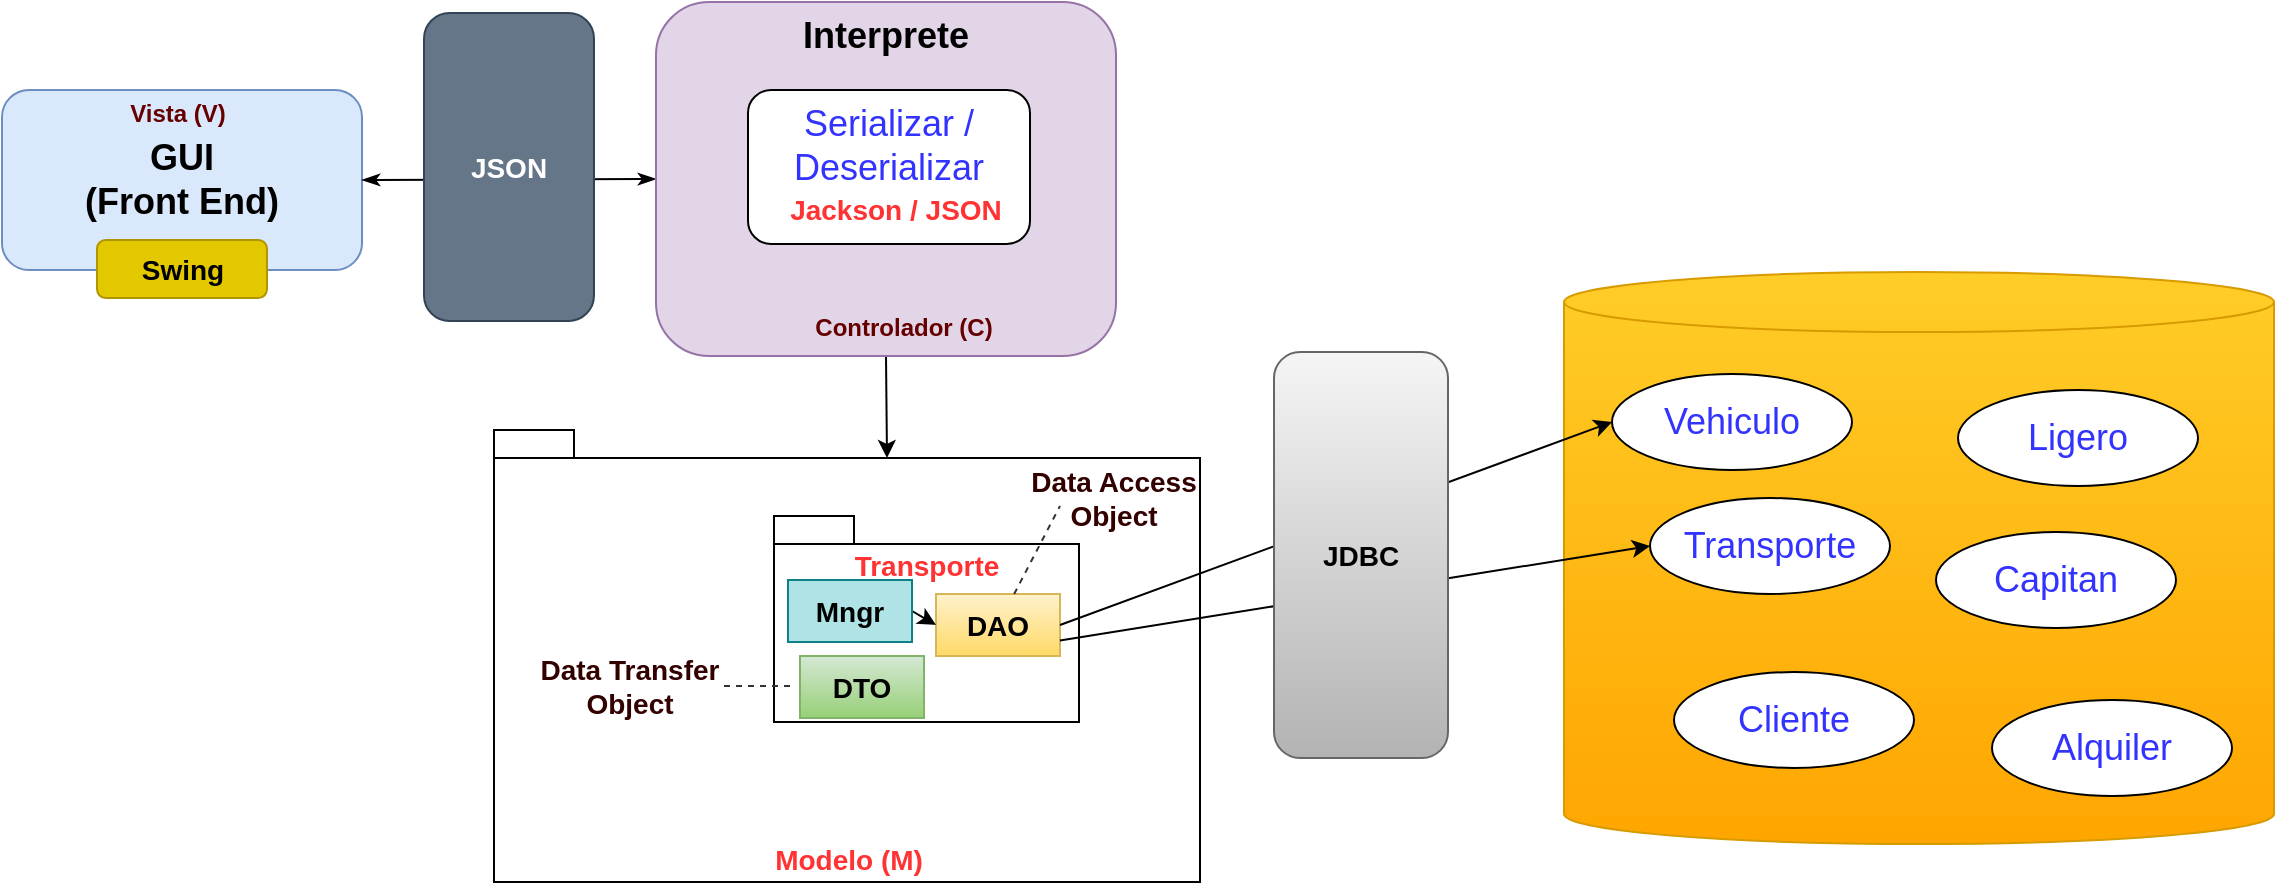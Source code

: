 <mxfile>
    <diagram id="bcyHmIqxiFnCnH0DNoyY" name="Esquema">
        <mxGraphModel dx="753" dy="419" grid="0" gridSize="10" guides="1" tooltips="1" connect="1" arrows="1" fold="1" page="1" pageScale="1" pageWidth="2336" pageHeight="1654" math="0" shadow="0">
            <root>
                <mxCell id="0"/>
                <mxCell id="1" parent="0"/>
                <mxCell id="3" value="GUI&lt;br&gt;(Front End)" style="rounded=1;whiteSpace=wrap;html=1;fontStyle=1;fillColor=#dae8fc;strokeColor=#6c8ebf;fontSize=18;" parent="1" vertex="1">
                    <mxGeometry x="15" y="431" width="180" height="90" as="geometry"/>
                </mxCell>
                <mxCell id="6" style="edgeStyle=none;html=1;exitX=0;exitY=0.5;exitDx=0;exitDy=0;entryX=1;entryY=0.5;entryDx=0;entryDy=0;fontSize=18;endArrow=classicThin;endFill=1;startArrow=classicThin;startFill=1;" parent="1" source="4" target="3" edge="1">
                    <mxGeometry relative="1" as="geometry"/>
                </mxCell>
                <mxCell id="24" style="edgeStyle=none;html=1;exitX=0.5;exitY=1;exitDx=0;exitDy=0;entryX=0;entryY=0;entryDx=196.5;entryDy=14;entryPerimeter=0;fontSize=14;fontColor=#FF3333;" parent="1" source="4" target="20" edge="1">
                    <mxGeometry relative="1" as="geometry"/>
                </mxCell>
                <mxCell id="4" value="Interprete" style="rounded=1;whiteSpace=wrap;html=1;fontStyle=1;fillColor=#e1d5e7;strokeColor=#9673a6;fontSize=18;verticalAlign=top;" parent="1" vertex="1">
                    <mxGeometry x="342" y="387" width="230" height="177" as="geometry"/>
                </mxCell>
                <mxCell id="16" value="" style="group" parent="1" vertex="1" connectable="0">
                    <mxGeometry x="796" y="522" width="355" height="286" as="geometry"/>
                </mxCell>
                <mxCell id="8" value="" style="shape=cylinder3;whiteSpace=wrap;html=1;boundedLbl=1;backgroundOutline=1;size=15;fontSize=18;fillColor=#ffcd28;strokeColor=#d79b00;gradientColor=#ffa500;" parent="16" vertex="1">
                    <mxGeometry width="355" height="286" as="geometry"/>
                </mxCell>
                <mxCell id="9" value="Vehiculo" style="ellipse;whiteSpace=wrap;html=1;fontSize=18;fontColor=#3333FF;" parent="16" vertex="1">
                    <mxGeometry x="24" y="51" width="120" height="48" as="geometry"/>
                </mxCell>
                <mxCell id="10" value="Ligero" style="ellipse;whiteSpace=wrap;html=1;fontSize=18;fontColor=#3333FF;" parent="16" vertex="1">
                    <mxGeometry x="197" y="59" width="120" height="48" as="geometry"/>
                </mxCell>
                <mxCell id="11" value="Transporte" style="ellipse;whiteSpace=wrap;html=1;fontSize=18;fontColor=#3333FF;" parent="16" vertex="1">
                    <mxGeometry x="43" y="113" width="120" height="48" as="geometry"/>
                </mxCell>
                <mxCell id="12" value="Capitan" style="ellipse;whiteSpace=wrap;html=1;fontSize=18;fontColor=#3333FF;" parent="16" vertex="1">
                    <mxGeometry x="186" y="130" width="120" height="48" as="geometry"/>
                </mxCell>
                <mxCell id="13" value="Alquiler" style="ellipse;whiteSpace=wrap;html=1;fontSize=18;fontColor=#3333FF;" parent="16" vertex="1">
                    <mxGeometry x="214" y="214" width="120" height="48" as="geometry"/>
                </mxCell>
                <mxCell id="14" value="Cliente" style="ellipse;whiteSpace=wrap;html=1;fontSize=18;fontColor=#3333FF;" parent="16" vertex="1">
                    <mxGeometry x="55" y="200" width="120" height="48" as="geometry"/>
                </mxCell>
                <mxCell id="19" value="" style="group" parent="1" vertex="1" connectable="0">
                    <mxGeometry x="388" y="431" width="141" height="77" as="geometry"/>
                </mxCell>
                <mxCell id="17" value="Serializar / Deserializar" style="rounded=1;whiteSpace=wrap;html=1;fontSize=18;fontColor=#3333FF;verticalAlign=top;" parent="19" vertex="1">
                    <mxGeometry width="141" height="77" as="geometry"/>
                </mxCell>
                <mxCell id="18" value="Jackson / JSON" style="text;html=1;strokeColor=none;fillColor=none;align=center;verticalAlign=middle;whiteSpace=wrap;rounded=0;fontSize=14;fontColor=#FF3333;fontStyle=1" parent="19" vertex="1">
                    <mxGeometry x="18" y="45" width="112" height="30" as="geometry"/>
                </mxCell>
                <mxCell id="20" value="Modelo (M)" style="shape=folder;fontStyle=1;spacingTop=10;tabWidth=40;tabHeight=14;tabPosition=left;html=1;fontSize=14;fontColor=#FF3333;verticalAlign=bottom;" parent="1" vertex="1">
                    <mxGeometry x="261" y="601" width="353" height="226" as="geometry"/>
                </mxCell>
                <mxCell id="25" value="" style="group" parent="1" vertex="1" connectable="0">
                    <mxGeometry x="401" y="644" width="152.5" height="103" as="geometry"/>
                </mxCell>
                <mxCell id="21" value="Transporte" style="shape=folder;fontStyle=1;spacingTop=10;tabWidth=40;tabHeight=14;tabPosition=left;html=1;fontSize=14;fontColor=#FF3333;verticalAlign=top;" parent="25" vertex="1">
                    <mxGeometry width="152.5" height="103" as="geometry"/>
                </mxCell>
                <mxCell id="22" value="DAO" style="rounded=0;whiteSpace=wrap;html=1;fontSize=14;fillColor=#fff2cc;gradientColor=#ffd966;strokeColor=#d6b656;fontStyle=1" parent="25" vertex="1">
                    <mxGeometry x="81" y="39" width="62" height="31" as="geometry"/>
                </mxCell>
                <mxCell id="23" value="DTO" style="rounded=0;whiteSpace=wrap;html=1;fontSize=14;fillColor=#d5e8d4;gradientColor=#97d077;strokeColor=#82b366;fontStyle=1" parent="25" vertex="1">
                    <mxGeometry x="13" y="70" width="62" height="31" as="geometry"/>
                </mxCell>
                <mxCell id="41" style="edgeStyle=none;html=1;exitX=1;exitY=0.5;exitDx=0;exitDy=0;entryX=0;entryY=0.5;entryDx=0;entryDy=0;" parent="25" source="40" target="22" edge="1">
                    <mxGeometry relative="1" as="geometry"/>
                </mxCell>
                <mxCell id="40" value="Mngr" style="rounded=0;whiteSpace=wrap;html=1;fontSize=14;fillColor=#b0e3e6;strokeColor=#0e8088;fontStyle=1" parent="25" vertex="1">
                    <mxGeometry x="7" y="32" width="62" height="31" as="geometry"/>
                </mxCell>
                <mxCell id="26" style="edgeStyle=none;html=1;entryX=0;entryY=0.5;entryDx=0;entryDy=0;fontSize=14;fontColor=#FF3333;exitX=1;exitY=0.5;exitDx=0;exitDy=0;" parent="1" source="22" target="9" edge="1">
                    <mxGeometry relative="1" as="geometry"/>
                </mxCell>
                <mxCell id="28" style="edgeStyle=none;html=1;entryX=0;entryY=0.5;entryDx=0;entryDy=0;fontSize=14;fontColor=#FF3333;exitX=1;exitY=0.75;exitDx=0;exitDy=0;" parent="1" source="22" target="11" edge="1">
                    <mxGeometry relative="1" as="geometry"/>
                </mxCell>
                <mxCell id="29" value="JDBC" style="rounded=1;whiteSpace=wrap;html=1;fontSize=14;fillColor=#f5f5f5;gradientColor=#b3b3b3;strokeColor=#666666;fontStyle=1" parent="1" vertex="1">
                    <mxGeometry x="651" y="562" width="87" height="203" as="geometry"/>
                </mxCell>
                <mxCell id="32" value="JSON" style="rounded=1;whiteSpace=wrap;html=1;fontSize=14;fillColor=#647687;strokeColor=#314354;fontStyle=1;fontColor=#ffffff;" parent="1" vertex="1">
                    <mxGeometry x="226" y="392.5" width="85" height="154" as="geometry"/>
                </mxCell>
                <mxCell id="33" value="Swing" style="rounded=1;whiteSpace=wrap;html=1;fontSize=14;fillColor=#e3c800;strokeColor=#B09500;fontStyle=1;fontColor=#000000;" parent="1" vertex="1">
                    <mxGeometry x="62.5" y="506" width="85" height="29" as="geometry"/>
                </mxCell>
                <mxCell id="34" value="Data Access Object" style="text;html=1;strokeColor=none;fillColor=none;align=center;verticalAlign=middle;whiteSpace=wrap;rounded=0;fontSize=14;fontColor=#330000;fontStyle=1" parent="1" vertex="1">
                    <mxGeometry x="524" y="620" width="94" height="30" as="geometry"/>
                </mxCell>
                <mxCell id="35" style="edgeStyle=none;html=1;fontSize=14;fontColor=#FF3333;startArrow=none;startFill=0;endArrow=none;endFill=0;strokeColor=#333333;dashed=1;" parent="1" source="22" edge="1">
                    <mxGeometry relative="1" as="geometry">
                        <mxPoint x="544" y="639" as="targetPoint"/>
                    </mxGeometry>
                </mxCell>
                <mxCell id="37" value="Data Transfer Object" style="text;html=1;strokeColor=none;fillColor=none;align=center;verticalAlign=middle;whiteSpace=wrap;rounded=0;fontSize=14;fontColor=#330000;fontStyle=1" parent="1" vertex="1">
                    <mxGeometry x="282" y="714" width="94" height="30" as="geometry"/>
                </mxCell>
                <mxCell id="38" style="edgeStyle=none;html=1;fontSize=14;fontColor=#FF3333;startArrow=none;startFill=0;endArrow=none;endFill=0;strokeColor=#333333;exitX=1;exitY=0.5;exitDx=0;exitDy=0;dashed=1;" parent="1" source="37" edge="1">
                    <mxGeometry relative="1" as="geometry">
                        <mxPoint x="529.191" y="692" as="sourcePoint"/>
                        <mxPoint x="410" y="729" as="targetPoint"/>
                    </mxGeometry>
                </mxCell>
                <mxCell id="43" value="&lt;b&gt;Vista (V)&lt;/b&gt;" style="text;html=1;strokeColor=none;fillColor=none;align=center;verticalAlign=middle;whiteSpace=wrap;rounded=0;fontColor=#660000;" parent="1" vertex="1">
                    <mxGeometry x="73" y="428" width="60" height="30" as="geometry"/>
                </mxCell>
                <mxCell id="44" value="&lt;b&gt;Controlador (C)&lt;/b&gt;" style="text;html=1;strokeColor=none;fillColor=none;align=center;verticalAlign=middle;whiteSpace=wrap;rounded=0;fontColor=#660000;" parent="1" vertex="1">
                    <mxGeometry x="399" y="535" width="134" height="30" as="geometry"/>
                </mxCell>
            </root>
        </mxGraphModel>
    </diagram>
    <diagram id="yHYys1aZaHuUfA2eP0VR" name="MODELO">
        <mxGraphModel dx="857" dy="496" grid="0" gridSize="10" guides="1" tooltips="1" connect="1" arrows="1" fold="1" page="1" pageScale="1" pageWidth="2336" pageHeight="1654" math="0" shadow="0">
            <root>
                <mxCell id="PebzmfsxMbgnIEvhMJZp-0"/>
                <mxCell id="PebzmfsxMbgnIEvhMJZp-1" parent="PebzmfsxMbgnIEvhMJZp-0"/>
                <mxCell id="PebzmfsxMbgnIEvhMJZp-2" value="&lt;p style=&quot;margin: 0px ; margin-top: 4px ; text-align: center&quot;&gt;&lt;i&gt;&amp;lt;&amp;lt;Interface&amp;gt;&amp;gt;&lt;/i&gt;&lt;br&gt;&lt;b&gt;DAO&lt;/b&gt;&lt;/p&gt;&lt;hr size=&quot;1&quot;&gt;&lt;p style=&quot;margin: 0px ; margin-left: 4px&quot;&gt;&lt;/p&gt;&lt;p style=&quot;margin: 0px ; margin-left: 4px&quot;&gt;+ crear&lt;br&gt;+ recuperar&lt;/p&gt;&lt;p style=&quot;margin: 0px ; margin-left: 4px&quot;&gt;+ eliminar&lt;br&gt;&lt;/p&gt;&lt;p style=&quot;margin: 0px ; margin-left: 4px&quot;&gt;+ actualizar&lt;br&gt;&lt;/p&gt;" style="verticalAlign=top;align=left;overflow=fill;fontSize=12;fontFamily=Helvetica;html=1;fillColor=#fff2cc;strokeColor=#d6b656;" parent="PebzmfsxMbgnIEvhMJZp-1" vertex="1">
                    <mxGeometry x="277" y="63" width="190" height="110" as="geometry"/>
                </mxCell>
                <mxCell id="c6oCcvGGOytXFbd4xM9b-0" value="&lt;p style=&quot;margin: 0px ; margin-top: 4px ; text-align: center&quot;&gt;&lt;i&gt;&amp;lt;&amp;lt;abstract&amp;gt;&amp;gt;&lt;/i&gt;&lt;br&gt;&lt;b&gt;AbstractDAO&lt;/b&gt;&lt;/p&gt;&lt;hr size=&quot;1&quot;&gt;&lt;p style=&quot;margin: 0px ; margin-left: 4px&quot;&gt;&lt;/p&gt;&lt;p style=&quot;margin: 0px ; margin-left: 4px&quot;&gt;+ crear&lt;br&gt;+ recuperar&lt;/p&gt;&lt;p style=&quot;margin: 0px ; margin-left: 4px&quot;&gt;+ eliminar&lt;br&gt;&lt;/p&gt;&lt;p style=&quot;margin: 0px ; margin-left: 4px&quot;&gt;+ actualizar&lt;br&gt;&lt;/p&gt;" style="verticalAlign=top;align=left;overflow=fill;fontSize=12;fontFamily=Helvetica;html=1;fillColor=#ffe6cc;strokeColor=#d79b00;" parent="PebzmfsxMbgnIEvhMJZp-1" vertex="1">
                    <mxGeometry x="277" y="220" width="190" height="110" as="geometry"/>
                </mxCell>
                <mxCell id="c6oCcvGGOytXFbd4xM9b-2" value="VehiculoDAO" style="swimlane;fontStyle=0;childLayout=stackLayout;horizontal=1;startSize=26;fillColor=#dae8fc;horizontalStack=0;resizeParent=1;resizeParentMax=0;resizeLast=0;collapsible=1;marginBottom=0;strokeColor=#6c8ebf;" parent="PebzmfsxMbgnIEvhMJZp-1" vertex="1">
                    <mxGeometry x="126" y="393" width="140" height="52" as="geometry"/>
                </mxCell>
                <mxCell id="c6oCcvGGOytXFbd4xM9b-7" value="Extends" style="endArrow=block;endSize=16;endFill=0;html=1;exitX=0.5;exitY=0;exitDx=0;exitDy=0;entryX=0.25;entryY=1;entryDx=0;entryDy=0;" parent="PebzmfsxMbgnIEvhMJZp-1" source="c6oCcvGGOytXFbd4xM9b-2" target="c6oCcvGGOytXFbd4xM9b-0" edge="1">
                    <mxGeometry width="160" relative="1" as="geometry">
                        <mxPoint x="335" y="372" as="sourcePoint"/>
                        <mxPoint x="495" y="372" as="targetPoint"/>
                    </mxGeometry>
                </mxCell>
                <mxCell id="c6oCcvGGOytXFbd4xM9b-8" value="" style="endArrow=block;dashed=1;endFill=0;endSize=12;html=1;exitX=0.5;exitY=0;exitDx=0;exitDy=0;entryX=0.5;entryY=1;entryDx=0;entryDy=0;" parent="PebzmfsxMbgnIEvhMJZp-1" source="c6oCcvGGOytXFbd4xM9b-0" target="PebzmfsxMbgnIEvhMJZp-2" edge="1">
                    <mxGeometry width="160" relative="1" as="geometry">
                        <mxPoint x="335" y="372" as="sourcePoint"/>
                        <mxPoint x="495" y="372" as="targetPoint"/>
                    </mxGeometry>
                </mxCell>
                <mxCell id="c6oCcvGGOytXFbd4xM9b-9" value="TransporteDAO" style="swimlane;fontStyle=0;childLayout=stackLayout;horizontal=1;startSize=26;fillColor=#dae8fc;horizontalStack=0;resizeParent=1;resizeParentMax=0;resizeLast=0;collapsible=1;marginBottom=0;strokeColor=#6c8ebf;" parent="PebzmfsxMbgnIEvhMJZp-1" vertex="1">
                    <mxGeometry x="479" y="398" width="140" height="52" as="geometry"/>
                </mxCell>
                <mxCell id="c6oCcvGGOytXFbd4xM9b-10" value="LigeroDAO" style="swimlane;fontStyle=0;childLayout=stackLayout;horizontal=1;startSize=26;fillColor=#dae8fc;horizontalStack=0;resizeParent=1;resizeParentMax=0;resizeLast=0;collapsible=1;marginBottom=0;strokeColor=#6c8ebf;" parent="PebzmfsxMbgnIEvhMJZp-1" vertex="1">
                    <mxGeometry x="302" y="405" width="140" height="52" as="geometry"/>
                </mxCell>
                <mxCell id="c6oCcvGGOytXFbd4xM9b-12" value="Extends" style="endArrow=block;endSize=16;endFill=0;html=1;exitX=0.5;exitY=0;exitDx=0;exitDy=0;entryX=0.5;entryY=1;entryDx=0;entryDy=0;" parent="PebzmfsxMbgnIEvhMJZp-1" source="c6oCcvGGOytXFbd4xM9b-10" target="c6oCcvGGOytXFbd4xM9b-0" edge="1">
                    <mxGeometry width="160" relative="1" as="geometry">
                        <mxPoint x="230" y="403" as="sourcePoint"/>
                        <mxPoint x="334.5" y="340" as="targetPoint"/>
                    </mxGeometry>
                </mxCell>
                <mxCell id="c6oCcvGGOytXFbd4xM9b-13" value="Extends" style="endArrow=block;endSize=16;endFill=0;html=1;exitX=0.5;exitY=0;exitDx=0;exitDy=0;entryX=0.75;entryY=1;entryDx=0;entryDy=0;" parent="PebzmfsxMbgnIEvhMJZp-1" source="c6oCcvGGOytXFbd4xM9b-9" target="c6oCcvGGOytXFbd4xM9b-0" edge="1">
                    <mxGeometry width="160" relative="1" as="geometry">
                        <mxPoint x="399" y="413" as="sourcePoint"/>
                        <mxPoint x="382" y="340" as="targetPoint"/>
                    </mxGeometry>
                </mxCell>
            </root>
        </mxGraphModel>
    </diagram>
    <diagram id="Mcmdw1FPNd-Tqd5z_2Hb" name="Page-3">
        <mxGraphModel dx="1725" dy="893" grid="0" gridSize="10" guides="1" tooltips="1" connect="1" arrows="1" fold="1" page="0" pageScale="1" pageWidth="2336" pageHeight="1654" math="0" shadow="0">
            <root>
                <mxCell id="F1p4umSrl8hqq9bhT9mO-0"/>
                <mxCell id="F1p4umSrl8hqq9bhT9mO-1" parent="F1p4umSrl8hqq9bhT9mO-0"/>
                <mxCell id="gxa_M5fQpQuEj2ZLIKcz-1" value="BASE DE DATOS" style="rounded=0;whiteSpace=wrap;html=1;fillColor=#f5f5f5;strokeColor=#666666;gradientColor=#b3b3b3;fontStyle=1;verticalAlign=top;" parent="F1p4umSrl8hqq9bhT9mO-1" vertex="1">
                    <mxGeometry x="543" y="-170" width="395" height="630" as="geometry"/>
                </mxCell>
                <mxCell id="F1p4umSrl8hqq9bhT9mO-2" value="&lt;p style=&quot;margin: 0px ; margin-top: 6px ; text-align: center&quot;&gt;&lt;b&gt;Interprete&lt;/b&gt;&lt;/p&gt;" style="align=left;overflow=fill;html=1;dropTarget=0;fillColor=#d5e8d4;strokeColor=#82b366;" parent="F1p4umSrl8hqq9bhT9mO-1" vertex="1">
                    <mxGeometry x="-497" y="200" width="180" height="144" as="geometry"/>
                </mxCell>
                <mxCell id="F1p4umSrl8hqq9bhT9mO-3" value="" style="shape=component;jettyWidth=8;jettyHeight=4;" parent="F1p4umSrl8hqq9bhT9mO-2" vertex="1">
                    <mxGeometry x="1" width="20" height="20" relative="1" as="geometry">
                        <mxPoint x="-24" y="4" as="offset"/>
                    </mxGeometry>
                </mxCell>
                <mxCell id="F1p4umSrl8hqq9bhT9mO-4" value="&lt;p style=&quot;margin: 0px ; margin-top: 6px ; text-align: center&quot;&gt;&lt;b&gt;GestorTransporte&lt;/b&gt;&lt;/p&gt;" style="align=left;overflow=fill;html=1;dropTarget=0;fillColor=#dae8fc;strokeColor=#6c8ebf;" parent="F1p4umSrl8hqq9bhT9mO-1" vertex="1">
                    <mxGeometry x="-16" y="421" width="180" height="70" as="geometry"/>
                </mxCell>
                <mxCell id="F1p4umSrl8hqq9bhT9mO-5" value="" style="shape=component;jettyWidth=8;jettyHeight=4;" parent="F1p4umSrl8hqq9bhT9mO-4" vertex="1">
                    <mxGeometry x="1" width="20" height="20" relative="1" as="geometry">
                        <mxPoint x="-24" y="4" as="offset"/>
                    </mxGeometry>
                </mxCell>
                <mxCell id="F1p4umSrl8hqq9bhT9mO-40" style="edgeStyle=none;html=1;exitX=1;exitY=0.5;exitDx=0;exitDy=0;entryX=0;entryY=0.5;entryDx=0;entryDy=0;" parent="F1p4umSrl8hqq9bhT9mO-1" source="F1p4umSrl8hqq9bhT9mO-6" target="F1p4umSrl8hqq9bhT9mO-18" edge="1">
                    <mxGeometry relative="1" as="geometry"/>
                </mxCell>
                <mxCell id="F1p4umSrl8hqq9bhT9mO-6" value="&lt;p style=&quot;margin: 0px ; margin-top: 6px ; text-align: center&quot;&gt;&lt;b&gt;VehiculoDAO&lt;/b&gt;&lt;/p&gt;" style="align=left;overflow=fill;html=1;dropTarget=0;fillColor=#ffe6cc;strokeColor=#d79b00;" parent="F1p4umSrl8hqq9bhT9mO-1" vertex="1">
                    <mxGeometry x="330" y="270" width="150" height="50" as="geometry"/>
                </mxCell>
                <mxCell id="F1p4umSrl8hqq9bhT9mO-7" value="" style="shape=component;jettyWidth=8;jettyHeight=4;" parent="F1p4umSrl8hqq9bhT9mO-6" vertex="1">
                    <mxGeometry x="1" width="20" height="20" relative="1" as="geometry">
                        <mxPoint x="-24" y="4" as="offset"/>
                    </mxGeometry>
                </mxCell>
                <mxCell id="F1p4umSrl8hqq9bhT9mO-39" style="edgeStyle=none;html=1;entryX=0.006;entryY=-0.147;entryDx=0;entryDy=0;entryPerimeter=0;" parent="F1p4umSrl8hqq9bhT9mO-1" source="F1p4umSrl8hqq9bhT9mO-8" target="F1p4umSrl8hqq9bhT9mO-27" edge="1">
                    <mxGeometry relative="1" as="geometry"/>
                </mxCell>
                <mxCell id="F1p4umSrl8hqq9bhT9mO-8" value="&lt;p style=&quot;margin: 0px ; margin-top: 6px ; text-align: center&quot;&gt;&lt;b&gt;TransporteDAO&lt;/b&gt;&lt;/p&gt;" style="align=left;overflow=fill;html=1;dropTarget=0;fillColor=#ffe6cc;strokeColor=#d79b00;" parent="F1p4umSrl8hqq9bhT9mO-1" vertex="1">
                    <mxGeometry x="330" y="350" width="150" height="50" as="geometry"/>
                </mxCell>
                <mxCell id="F1p4umSrl8hqq9bhT9mO-9" value="" style="shape=component;jettyWidth=8;jettyHeight=4;" parent="F1p4umSrl8hqq9bhT9mO-8" vertex="1">
                    <mxGeometry x="1" width="20" height="20" relative="1" as="geometry">
                        <mxPoint x="-24" y="4" as="offset"/>
                    </mxGeometry>
                </mxCell>
                <mxCell id="F1p4umSrl8hqq9bhT9mO-11" value="Use" style="endArrow=open;endSize=12;dashed=1;html=1;exitX=1;exitY=0.5;exitDx=0;exitDy=0;entryX=0;entryY=0.5;entryDx=0;entryDy=0;" parent="F1p4umSrl8hqq9bhT9mO-1" source="F1p4umSrl8hqq9bhT9mO-4" target="F1p4umSrl8hqq9bhT9mO-6" edge="1">
                    <mxGeometry width="160" relative="1" as="geometry">
                        <mxPoint x="240" y="260" as="sourcePoint"/>
                        <mxPoint x="400" y="260" as="targetPoint"/>
                    </mxGeometry>
                </mxCell>
                <mxCell id="F1p4umSrl8hqq9bhT9mO-12" value="Use" style="endArrow=open;endSize=12;dashed=1;html=1;exitX=1;exitY=0.75;exitDx=0;exitDy=0;entryX=0;entryY=0.5;entryDx=0;entryDy=0;" parent="F1p4umSrl8hqq9bhT9mO-1" source="F1p4umSrl8hqq9bhT9mO-4" target="F1p4umSrl8hqq9bhT9mO-8" edge="1">
                    <mxGeometry width="160" relative="1" as="geometry">
                        <mxPoint x="230" y="315" as="sourcePoint"/>
                        <mxPoint x="340" y="275" as="targetPoint"/>
                    </mxGeometry>
                </mxCell>
                <mxCell id="F1p4umSrl8hqq9bhT9mO-13" value="vehiculo" style="shape=table;startSize=30;container=1;collapsible=0;childLayout=tableLayout;fontStyle=1;align=center;pointerEvents=1;fillColor=#e1d5e7;strokeColor=#9673a6;" parent="F1p4umSrl8hqq9bhT9mO-1" vertex="1">
                    <mxGeometry x="640" y="230" width="118" height="85" as="geometry"/>
                </mxCell>
                <mxCell id="F1p4umSrl8hqq9bhT9mO-14" value="" style="shape=partialRectangle;html=1;whiteSpace=wrap;collapsible=0;dropTarget=0;pointerEvents=0;fillColor=none;top=0;left=0;bottom=0;right=0;points=[[0,0.5],[1,0.5]];portConstraint=eastwest;" parent="F1p4umSrl8hqq9bhT9mO-13" vertex="1">
                    <mxGeometry y="30" width="118" height="18" as="geometry"/>
                </mxCell>
                <mxCell id="F1p4umSrl8hqq9bhT9mO-15" value="" style="shape=partialRectangle;html=1;whiteSpace=wrap;connectable=0;fillColor=none;top=0;left=0;bottom=0;right=0;overflow=hidden;pointerEvents=1;" parent="F1p4umSrl8hqq9bhT9mO-14" vertex="1">
                    <mxGeometry width="40" height="18" as="geometry">
                        <mxRectangle width="40" height="18" as="alternateBounds"/>
                    </mxGeometry>
                </mxCell>
                <mxCell id="F1p4umSrl8hqq9bhT9mO-16" value="" style="shape=partialRectangle;html=1;whiteSpace=wrap;connectable=0;fillColor=none;top=0;left=0;bottom=0;right=0;overflow=hidden;pointerEvents=1;" parent="F1p4umSrl8hqq9bhT9mO-14" vertex="1">
                    <mxGeometry x="40" width="38" height="18" as="geometry">
                        <mxRectangle width="38" height="18" as="alternateBounds"/>
                    </mxGeometry>
                </mxCell>
                <mxCell id="F1p4umSrl8hqq9bhT9mO-17" value="" style="shape=partialRectangle;html=1;whiteSpace=wrap;connectable=0;fillColor=none;top=0;left=0;bottom=0;right=0;overflow=hidden;pointerEvents=1;" parent="F1p4umSrl8hqq9bhT9mO-14" vertex="1">
                    <mxGeometry x="78" width="40" height="18" as="geometry">
                        <mxRectangle width="40" height="18" as="alternateBounds"/>
                    </mxGeometry>
                </mxCell>
                <mxCell id="F1p4umSrl8hqq9bhT9mO-18" value="" style="shape=partialRectangle;html=1;whiteSpace=wrap;collapsible=0;dropTarget=0;pointerEvents=0;fillColor=none;top=0;left=0;bottom=0;right=0;points=[[0,0.5],[1,0.5]];portConstraint=eastwest;" parent="F1p4umSrl8hqq9bhT9mO-13" vertex="1">
                    <mxGeometry y="48" width="118" height="19" as="geometry"/>
                </mxCell>
                <mxCell id="F1p4umSrl8hqq9bhT9mO-19" value="" style="shape=partialRectangle;html=1;whiteSpace=wrap;connectable=0;fillColor=none;top=0;left=0;bottom=0;right=0;overflow=hidden;pointerEvents=1;" parent="F1p4umSrl8hqq9bhT9mO-18" vertex="1">
                    <mxGeometry width="40" height="19" as="geometry">
                        <mxRectangle width="40" height="19" as="alternateBounds"/>
                    </mxGeometry>
                </mxCell>
                <mxCell id="F1p4umSrl8hqq9bhT9mO-20" value="" style="shape=partialRectangle;html=1;whiteSpace=wrap;connectable=0;fillColor=none;top=0;left=0;bottom=0;right=0;overflow=hidden;pointerEvents=1;" parent="F1p4umSrl8hqq9bhT9mO-18" vertex="1">
                    <mxGeometry x="40" width="38" height="19" as="geometry">
                        <mxRectangle width="38" height="19" as="alternateBounds"/>
                    </mxGeometry>
                </mxCell>
                <mxCell id="F1p4umSrl8hqq9bhT9mO-21" value="" style="shape=partialRectangle;html=1;whiteSpace=wrap;connectable=0;fillColor=none;top=0;left=0;bottom=0;right=0;overflow=hidden;pointerEvents=1;" parent="F1p4umSrl8hqq9bhT9mO-18" vertex="1">
                    <mxGeometry x="78" width="40" height="19" as="geometry">
                        <mxRectangle width="40" height="19" as="alternateBounds"/>
                    </mxGeometry>
                </mxCell>
                <mxCell id="F1p4umSrl8hqq9bhT9mO-22" value="" style="shape=partialRectangle;html=1;whiteSpace=wrap;collapsible=0;dropTarget=0;pointerEvents=0;fillColor=none;top=0;left=0;bottom=0;right=0;points=[[0,0.5],[1,0.5]];portConstraint=eastwest;" parent="F1p4umSrl8hqq9bhT9mO-13" vertex="1">
                    <mxGeometry y="67" width="118" height="18" as="geometry"/>
                </mxCell>
                <mxCell id="F1p4umSrl8hqq9bhT9mO-23" value="" style="shape=partialRectangle;html=1;whiteSpace=wrap;connectable=0;fillColor=none;top=0;left=0;bottom=0;right=0;overflow=hidden;pointerEvents=1;" parent="F1p4umSrl8hqq9bhT9mO-22" vertex="1">
                    <mxGeometry width="40" height="18" as="geometry">
                        <mxRectangle width="40" height="18" as="alternateBounds"/>
                    </mxGeometry>
                </mxCell>
                <mxCell id="F1p4umSrl8hqq9bhT9mO-24" value="" style="shape=partialRectangle;html=1;whiteSpace=wrap;connectable=0;fillColor=none;top=0;left=0;bottom=0;right=0;overflow=hidden;pointerEvents=1;" parent="F1p4umSrl8hqq9bhT9mO-22" vertex="1">
                    <mxGeometry x="40" width="38" height="18" as="geometry">
                        <mxRectangle width="38" height="18" as="alternateBounds"/>
                    </mxGeometry>
                </mxCell>
                <mxCell id="F1p4umSrl8hqq9bhT9mO-25" value="" style="shape=partialRectangle;html=1;whiteSpace=wrap;connectable=0;fillColor=none;top=0;left=0;bottom=0;right=0;overflow=hidden;pointerEvents=1;" parent="F1p4umSrl8hqq9bhT9mO-22" vertex="1">
                    <mxGeometry x="78" width="40" height="18" as="geometry">
                        <mxRectangle width="40" height="18" as="alternateBounds"/>
                    </mxGeometry>
                </mxCell>
                <mxCell id="F1p4umSrl8hqq9bhT9mO-26" value="transporte" style="shape=table;startSize=18;container=1;collapsible=0;childLayout=tableLayout;fontStyle=1;align=center;pointerEvents=1;fillColor=#e1d5e7;strokeColor=#9673a6;" parent="F1p4umSrl8hqq9bhT9mO-1" vertex="1">
                    <mxGeometry x="640" y="359" width="140" height="73" as="geometry"/>
                </mxCell>
                <mxCell id="F1p4umSrl8hqq9bhT9mO-27" value="" style="shape=partialRectangle;html=1;whiteSpace=wrap;collapsible=0;dropTarget=0;pointerEvents=0;fillColor=none;top=0;left=0;bottom=0;right=0;points=[[0,0.5],[1,0.5]];portConstraint=eastwest;" parent="F1p4umSrl8hqq9bhT9mO-26" vertex="1">
                    <mxGeometry y="18" width="140" height="18" as="geometry"/>
                </mxCell>
                <mxCell id="F1p4umSrl8hqq9bhT9mO-28" value="" style="shape=partialRectangle;html=1;whiteSpace=wrap;connectable=0;fillColor=none;top=0;left=0;bottom=0;right=0;overflow=hidden;pointerEvents=1;" parent="F1p4umSrl8hqq9bhT9mO-27" vertex="1">
                    <mxGeometry width="46" height="18" as="geometry">
                        <mxRectangle width="46" height="18" as="alternateBounds"/>
                    </mxGeometry>
                </mxCell>
                <mxCell id="F1p4umSrl8hqq9bhT9mO-29" value="" style="shape=partialRectangle;html=1;whiteSpace=wrap;connectable=0;fillColor=none;top=0;left=0;bottom=0;right=0;overflow=hidden;pointerEvents=1;" parent="F1p4umSrl8hqq9bhT9mO-27" vertex="1">
                    <mxGeometry x="46" width="48" height="18" as="geometry">
                        <mxRectangle width="48" height="18" as="alternateBounds"/>
                    </mxGeometry>
                </mxCell>
                <mxCell id="F1p4umSrl8hqq9bhT9mO-30" value="" style="shape=partialRectangle;html=1;whiteSpace=wrap;connectable=0;fillColor=none;top=0;left=0;bottom=0;right=0;overflow=hidden;pointerEvents=1;" parent="F1p4umSrl8hqq9bhT9mO-27" vertex="1">
                    <mxGeometry x="94" width="46" height="18" as="geometry">
                        <mxRectangle width="46" height="18" as="alternateBounds"/>
                    </mxGeometry>
                </mxCell>
                <mxCell id="F1p4umSrl8hqq9bhT9mO-31" value="" style="shape=partialRectangle;html=1;whiteSpace=wrap;collapsible=0;dropTarget=0;pointerEvents=0;fillColor=none;top=0;left=0;bottom=0;right=0;points=[[0,0.5],[1,0.5]];portConstraint=eastwest;" parent="F1p4umSrl8hqq9bhT9mO-26" vertex="1">
                    <mxGeometry y="36" width="140" height="19" as="geometry"/>
                </mxCell>
                <mxCell id="F1p4umSrl8hqq9bhT9mO-32" value="" style="shape=partialRectangle;html=1;whiteSpace=wrap;connectable=0;fillColor=none;top=0;left=0;bottom=0;right=0;overflow=hidden;pointerEvents=1;" parent="F1p4umSrl8hqq9bhT9mO-31" vertex="1">
                    <mxGeometry width="46" height="19" as="geometry">
                        <mxRectangle width="46" height="19" as="alternateBounds"/>
                    </mxGeometry>
                </mxCell>
                <mxCell id="F1p4umSrl8hqq9bhT9mO-33" value="" style="shape=partialRectangle;html=1;whiteSpace=wrap;connectable=0;fillColor=none;top=0;left=0;bottom=0;right=0;overflow=hidden;pointerEvents=1;" parent="F1p4umSrl8hqq9bhT9mO-31" vertex="1">
                    <mxGeometry x="46" width="48" height="19" as="geometry">
                        <mxRectangle width="48" height="19" as="alternateBounds"/>
                    </mxGeometry>
                </mxCell>
                <mxCell id="F1p4umSrl8hqq9bhT9mO-34" value="" style="shape=partialRectangle;html=1;whiteSpace=wrap;connectable=0;fillColor=none;top=0;left=0;bottom=0;right=0;overflow=hidden;pointerEvents=1;" parent="F1p4umSrl8hqq9bhT9mO-31" vertex="1">
                    <mxGeometry x="94" width="46" height="19" as="geometry">
                        <mxRectangle width="46" height="19" as="alternateBounds"/>
                    </mxGeometry>
                </mxCell>
                <mxCell id="F1p4umSrl8hqq9bhT9mO-35" value="" style="shape=partialRectangle;html=1;whiteSpace=wrap;collapsible=0;dropTarget=0;pointerEvents=0;fillColor=none;top=0;left=0;bottom=0;right=0;points=[[0,0.5],[1,0.5]];portConstraint=eastwest;" parent="F1p4umSrl8hqq9bhT9mO-26" vertex="1">
                    <mxGeometry y="55" width="140" height="18" as="geometry"/>
                </mxCell>
                <mxCell id="F1p4umSrl8hqq9bhT9mO-36" value="" style="shape=partialRectangle;html=1;whiteSpace=wrap;connectable=0;fillColor=none;top=0;left=0;bottom=0;right=0;overflow=hidden;pointerEvents=1;" parent="F1p4umSrl8hqq9bhT9mO-35" vertex="1">
                    <mxGeometry width="46" height="18" as="geometry">
                        <mxRectangle width="46" height="18" as="alternateBounds"/>
                    </mxGeometry>
                </mxCell>
                <mxCell id="F1p4umSrl8hqq9bhT9mO-37" value="" style="shape=partialRectangle;html=1;whiteSpace=wrap;connectable=0;fillColor=none;top=0;left=0;bottom=0;right=0;overflow=hidden;pointerEvents=1;" parent="F1p4umSrl8hqq9bhT9mO-35" vertex="1">
                    <mxGeometry x="46" width="48" height="18" as="geometry">
                        <mxRectangle width="48" height="18" as="alternateBounds"/>
                    </mxGeometry>
                </mxCell>
                <mxCell id="F1p4umSrl8hqq9bhT9mO-38" value="" style="shape=partialRectangle;html=1;whiteSpace=wrap;connectable=0;fillColor=none;top=0;left=0;bottom=0;right=0;overflow=hidden;pointerEvents=1;" parent="F1p4umSrl8hqq9bhT9mO-35" vertex="1">
                    <mxGeometry x="94" width="46" height="18" as="geometry">
                        <mxRectangle width="46" height="18" as="alternateBounds"/>
                    </mxGeometry>
                </mxCell>
                <mxCell id="gxa_M5fQpQuEj2ZLIKcz-0" value="Use" style="endArrow=open;endSize=12;dashed=1;html=1;exitX=1;exitY=0.75;exitDx=0;exitDy=0;entryX=0;entryY=0.5;entryDx=0;entryDy=0;" parent="F1p4umSrl8hqq9bhT9mO-1" source="F1p4umSrl8hqq9bhT9mO-2" target="F1p4umSrl8hqq9bhT9mO-4" edge="1">
                    <mxGeometry width="160" relative="1" as="geometry">
                        <mxPoint x="254" y="325" as="sourcePoint"/>
                        <mxPoint x="340.0" y="305" as="targetPoint"/>
                    </mxGeometry>
                </mxCell>
                <mxCell id="gxa_M5fQpQuEj2ZLIKcz-2" value="&lt;p style=&quot;margin: 0px ; margin-top: 6px ; text-align: center&quot;&gt;&lt;b&gt;GestorLigeros&lt;/b&gt;&lt;/p&gt;" style="align=left;overflow=fill;html=1;dropTarget=0;fillColor=#dae8fc;strokeColor=#6c8ebf;" parent="F1p4umSrl8hqq9bhT9mO-1" vertex="1">
                    <mxGeometry x="-19" y="60" width="180" height="70" as="geometry"/>
                </mxCell>
                <mxCell id="gxa_M5fQpQuEj2ZLIKcz-3" value="" style="shape=component;jettyWidth=8;jettyHeight=4;" parent="gxa_M5fQpQuEj2ZLIKcz-2" vertex="1">
                    <mxGeometry x="1" width="20" height="20" relative="1" as="geometry">
                        <mxPoint x="-24" y="4" as="offset"/>
                    </mxGeometry>
                </mxCell>
                <mxCell id="gxa_M5fQpQuEj2ZLIKcz-22" style="edgeStyle=none;html=1;entryX=-0.007;entryY=0.029;entryDx=0;entryDy=0;entryPerimeter=0;" parent="F1p4umSrl8hqq9bhT9mO-1" source="gxa_M5fQpQuEj2ZLIKcz-4" target="gxa_M5fQpQuEj2ZLIKcz-11" edge="1">
                    <mxGeometry relative="1" as="geometry"/>
                </mxCell>
                <mxCell id="gxa_M5fQpQuEj2ZLIKcz-4" value="&lt;p style=&quot;margin: 0px ; margin-top: 6px ; text-align: center&quot;&gt;&lt;b&gt;LigeroDAO&lt;/b&gt;&lt;/p&gt;" style="align=left;overflow=fill;html=1;dropTarget=0;fillColor=#ffe6cc;strokeColor=#d79b00;" parent="F1p4umSrl8hqq9bhT9mO-1" vertex="1">
                    <mxGeometry x="330" y="168" width="150" height="50" as="geometry"/>
                </mxCell>
                <mxCell id="gxa_M5fQpQuEj2ZLIKcz-5" value="" style="shape=component;jettyWidth=8;jettyHeight=4;" parent="gxa_M5fQpQuEj2ZLIKcz-4" vertex="1">
                    <mxGeometry x="1" width="20" height="20" relative="1" as="geometry">
                        <mxPoint x="-24" y="4" as="offset"/>
                    </mxGeometry>
                </mxCell>
                <mxCell id="gxa_M5fQpQuEj2ZLIKcz-6" value="ligero" style="shape=table;startSize=30;container=1;collapsible=0;childLayout=tableLayout;fontStyle=1;align=center;pointerEvents=1;fillColor=#e1d5e7;strokeColor=#9673a6;" parent="F1p4umSrl8hqq9bhT9mO-1" vertex="1">
                    <mxGeometry x="636" y="121" width="118" height="85" as="geometry"/>
                </mxCell>
                <mxCell id="gxa_M5fQpQuEj2ZLIKcz-7" value="" style="shape=partialRectangle;html=1;whiteSpace=wrap;collapsible=0;dropTarget=0;pointerEvents=0;fillColor=none;top=0;left=0;bottom=0;right=0;points=[[0,0.5],[1,0.5]];portConstraint=eastwest;" parent="gxa_M5fQpQuEj2ZLIKcz-6" vertex="1">
                    <mxGeometry y="30" width="118" height="18" as="geometry"/>
                </mxCell>
                <mxCell id="gxa_M5fQpQuEj2ZLIKcz-8" value="" style="shape=partialRectangle;html=1;whiteSpace=wrap;connectable=0;fillColor=none;top=0;left=0;bottom=0;right=0;overflow=hidden;pointerEvents=1;" parent="gxa_M5fQpQuEj2ZLIKcz-7" vertex="1">
                    <mxGeometry width="40" height="18" as="geometry">
                        <mxRectangle width="40" height="18" as="alternateBounds"/>
                    </mxGeometry>
                </mxCell>
                <mxCell id="gxa_M5fQpQuEj2ZLIKcz-9" value="" style="shape=partialRectangle;html=1;whiteSpace=wrap;connectable=0;fillColor=none;top=0;left=0;bottom=0;right=0;overflow=hidden;pointerEvents=1;" parent="gxa_M5fQpQuEj2ZLIKcz-7" vertex="1">
                    <mxGeometry x="40" width="38" height="18" as="geometry">
                        <mxRectangle width="38" height="18" as="alternateBounds"/>
                    </mxGeometry>
                </mxCell>
                <mxCell id="gxa_M5fQpQuEj2ZLIKcz-10" value="" style="shape=partialRectangle;html=1;whiteSpace=wrap;connectable=0;fillColor=none;top=0;left=0;bottom=0;right=0;overflow=hidden;pointerEvents=1;" parent="gxa_M5fQpQuEj2ZLIKcz-7" vertex="1">
                    <mxGeometry x="78" width="40" height="18" as="geometry">
                        <mxRectangle width="40" height="18" as="alternateBounds"/>
                    </mxGeometry>
                </mxCell>
                <mxCell id="gxa_M5fQpQuEj2ZLIKcz-11" value="" style="shape=partialRectangle;html=1;whiteSpace=wrap;collapsible=0;dropTarget=0;pointerEvents=0;fillColor=none;top=0;left=0;bottom=0;right=0;points=[[0,0.5],[1,0.5]];portConstraint=eastwest;" parent="gxa_M5fQpQuEj2ZLIKcz-6" vertex="1">
                    <mxGeometry y="48" width="118" height="19" as="geometry"/>
                </mxCell>
                <mxCell id="gxa_M5fQpQuEj2ZLIKcz-12" value="" style="shape=partialRectangle;html=1;whiteSpace=wrap;connectable=0;fillColor=none;top=0;left=0;bottom=0;right=0;overflow=hidden;pointerEvents=1;" parent="gxa_M5fQpQuEj2ZLIKcz-11" vertex="1">
                    <mxGeometry width="40" height="19" as="geometry">
                        <mxRectangle width="40" height="19" as="alternateBounds"/>
                    </mxGeometry>
                </mxCell>
                <mxCell id="gxa_M5fQpQuEj2ZLIKcz-13" value="" style="shape=partialRectangle;html=1;whiteSpace=wrap;connectable=0;fillColor=none;top=0;left=0;bottom=0;right=0;overflow=hidden;pointerEvents=1;" parent="gxa_M5fQpQuEj2ZLIKcz-11" vertex="1">
                    <mxGeometry x="40" width="38" height="19" as="geometry">
                        <mxRectangle width="38" height="19" as="alternateBounds"/>
                    </mxGeometry>
                </mxCell>
                <mxCell id="gxa_M5fQpQuEj2ZLIKcz-14" value="" style="shape=partialRectangle;html=1;whiteSpace=wrap;connectable=0;fillColor=none;top=0;left=0;bottom=0;right=0;overflow=hidden;pointerEvents=1;" parent="gxa_M5fQpQuEj2ZLIKcz-11" vertex="1">
                    <mxGeometry x="78" width="40" height="19" as="geometry">
                        <mxRectangle width="40" height="19" as="alternateBounds"/>
                    </mxGeometry>
                </mxCell>
                <mxCell id="gxa_M5fQpQuEj2ZLIKcz-15" value="" style="shape=partialRectangle;html=1;whiteSpace=wrap;collapsible=0;dropTarget=0;pointerEvents=0;fillColor=none;top=0;left=0;bottom=0;right=0;points=[[0,0.5],[1,0.5]];portConstraint=eastwest;" parent="gxa_M5fQpQuEj2ZLIKcz-6" vertex="1">
                    <mxGeometry y="67" width="118" height="18" as="geometry"/>
                </mxCell>
                <mxCell id="gxa_M5fQpQuEj2ZLIKcz-16" value="" style="shape=partialRectangle;html=1;whiteSpace=wrap;connectable=0;fillColor=none;top=0;left=0;bottom=0;right=0;overflow=hidden;pointerEvents=1;" parent="gxa_M5fQpQuEj2ZLIKcz-15" vertex="1">
                    <mxGeometry width="40" height="18" as="geometry">
                        <mxRectangle width="40" height="18" as="alternateBounds"/>
                    </mxGeometry>
                </mxCell>
                <mxCell id="gxa_M5fQpQuEj2ZLIKcz-17" value="" style="shape=partialRectangle;html=1;whiteSpace=wrap;connectable=0;fillColor=none;top=0;left=0;bottom=0;right=0;overflow=hidden;pointerEvents=1;" parent="gxa_M5fQpQuEj2ZLIKcz-15" vertex="1">
                    <mxGeometry x="40" width="38" height="18" as="geometry">
                        <mxRectangle width="38" height="18" as="alternateBounds"/>
                    </mxGeometry>
                </mxCell>
                <mxCell id="gxa_M5fQpQuEj2ZLIKcz-18" value="" style="shape=partialRectangle;html=1;whiteSpace=wrap;connectable=0;fillColor=none;top=0;left=0;bottom=0;right=0;overflow=hidden;pointerEvents=1;" parent="gxa_M5fQpQuEj2ZLIKcz-15" vertex="1">
                    <mxGeometry x="78" width="40" height="18" as="geometry">
                        <mxRectangle width="40" height="18" as="alternateBounds"/>
                    </mxGeometry>
                </mxCell>
                <mxCell id="gxa_M5fQpQuEj2ZLIKcz-19" value="Use" style="endArrow=open;endSize=12;dashed=1;html=1;exitX=1;exitY=0.75;exitDx=0;exitDy=0;entryX=0;entryY=0.25;entryDx=0;entryDy=0;" parent="F1p4umSrl8hqq9bhT9mO-1" source="gxa_M5fQpQuEj2ZLIKcz-2" target="F1p4umSrl8hqq9bhT9mO-6" edge="1">
                    <mxGeometry width="160" relative="1" as="geometry">
                        <mxPoint x="254" y="325" as="sourcePoint"/>
                        <mxPoint x="340.0" y="305" as="targetPoint"/>
                    </mxGeometry>
                </mxCell>
                <mxCell id="gxa_M5fQpQuEj2ZLIKcz-20" value="Use" style="endArrow=open;endSize=12;dashed=1;html=1;exitX=0.5;exitY=1;exitDx=0;exitDy=0;entryX=0.5;entryY=0;entryDx=0;entryDy=0;edgeStyle=orthogonalEdgeStyle;jumpStyle=arc;jumpSize=23;" parent="F1p4umSrl8hqq9bhT9mO-1" source="HwopAO5oSpg12K0WmR92-19" target="F1p4umSrl8hqq9bhT9mO-4" edge="1">
                    <mxGeometry width="160" relative="1" as="geometry">
                        <mxPoint x="264" y="335" as="sourcePoint"/>
                        <mxPoint x="350.0" y="315" as="targetPoint"/>
                        <Array as="points">
                            <mxPoint x="-178" y="46"/>
                            <mxPoint x="210" y="46"/>
                            <mxPoint x="210" y="384"/>
                            <mxPoint x="74" y="384"/>
                        </Array>
                    </mxGeometry>
                </mxCell>
                <mxCell id="gxa_M5fQpQuEj2ZLIKcz-21" value="Use" style="endArrow=open;endSize=12;dashed=1;html=1;exitX=1;exitY=0.25;exitDx=0;exitDy=0;entryX=0;entryY=0.5;entryDx=0;entryDy=0;" parent="F1p4umSrl8hqq9bhT9mO-1" source="F1p4umSrl8hqq9bhT9mO-2" target="gxa_M5fQpQuEj2ZLIKcz-2" edge="1">
                    <mxGeometry width="160" relative="1" as="geometry">
                        <mxPoint x="-98" y="325" as="sourcePoint"/>
                        <mxPoint x="74" y="325" as="targetPoint"/>
                    </mxGeometry>
                </mxCell>
                <mxCell id="gxa_M5fQpQuEj2ZLIKcz-26" value="&lt;p style=&quot;margin: 0px ; margin-top: 4px ; text-align: center&quot;&gt;&lt;br&gt;&lt;b&gt;VehiculoDTO&lt;/b&gt;&lt;/p&gt;" style="verticalAlign=top;align=left;overflow=fill;fontSize=12;fontFamily=Helvetica;html=1;fillColor=#b1ddf0;strokeColor=#10739e;" parent="F1p4umSrl8hqq9bhT9mO-1" vertex="1">
                    <mxGeometry x="1" y="248.5" width="140" height="47" as="geometry"/>
                </mxCell>
                <mxCell id="HwopAO5oSpg12K0WmR92-0" value="&lt;p style=&quot;margin: 0px ; margin-top: 4px ; text-align: center&quot;&gt;&lt;br&gt;&lt;b&gt;TransporteDTO&lt;/b&gt;&lt;/p&gt;" style="verticalAlign=top;align=left;overflow=fill;fontSize=12;fontFamily=Helvetica;html=1;fillColor=#b1ddf0;strokeColor=#10739e;" parent="F1p4umSrl8hqq9bhT9mO-1" vertex="1">
                    <mxGeometry x="4" y="315" width="140" height="47" as="geometry"/>
                </mxCell>
                <mxCell id="HwopAO5oSpg12K0WmR92-1" value="&lt;p style=&quot;margin: 0px ; margin-top: 4px ; text-align: center&quot;&gt;&lt;br&gt;&lt;b&gt;LigeroDTO&lt;/b&gt;&lt;/p&gt;" style="verticalAlign=top;align=left;overflow=fill;fontSize=12;fontFamily=Helvetica;html=1;fillColor=#b1ddf0;strokeColor=#10739e;" parent="F1p4umSrl8hqq9bhT9mO-1" vertex="1">
                    <mxGeometry x="1" y="169.5" width="140" height="47" as="geometry"/>
                </mxCell>
                <mxCell id="HwopAO5oSpg12K0WmR92-2" value="&lt;p style=&quot;margin: 0px ; margin-top: 4px ; text-align: center&quot;&gt;&lt;br&gt;&lt;b&gt;CapitanDTO&lt;/b&gt;&lt;/p&gt;" style="verticalAlign=top;align=left;overflow=fill;fontSize=12;fontFamily=Helvetica;html=1;fillColor=#b1ddf0;strokeColor=#10739e;" parent="F1p4umSrl8hqq9bhT9mO-1" vertex="1">
                    <mxGeometry x="-5" y="-151" width="140" height="47" as="geometry"/>
                </mxCell>
                <mxCell id="HwopAO5oSpg12K0WmR92-18" style="edgeStyle=none;html=1;entryX=0.021;entryY=-0.292;entryDx=0;entryDy=0;entryPerimeter=0;" parent="F1p4umSrl8hqq9bhT9mO-1" source="HwopAO5oSpg12K0WmR92-3" target="HwopAO5oSpg12K0WmR92-10" edge="1">
                    <mxGeometry relative="1" as="geometry"/>
                </mxCell>
                <mxCell id="HwopAO5oSpg12K0WmR92-3" value="&lt;p style=&quot;margin: 0px ; margin-top: 6px ; text-align: center&quot;&gt;&lt;b&gt;CapitanDAO&lt;/b&gt;&lt;/p&gt;" style="align=left;overflow=fill;html=1;dropTarget=0;fillColor=#ffe6cc;strokeColor=#d79b00;" parent="F1p4umSrl8hqq9bhT9mO-1" vertex="1">
                    <mxGeometry x="284" y="-74" width="150" height="50" as="geometry"/>
                </mxCell>
                <mxCell id="HwopAO5oSpg12K0WmR92-4" value="" style="shape=component;jettyWidth=8;jettyHeight=4;" parent="HwopAO5oSpg12K0WmR92-3" vertex="1">
                    <mxGeometry x="1" width="20" height="20" relative="1" as="geometry">
                        <mxPoint x="-24" y="4" as="offset"/>
                    </mxGeometry>
                </mxCell>
                <mxCell id="HwopAO5oSpg12K0WmR92-5" value="capitan" style="shape=table;startSize=30;container=1;collapsible=0;childLayout=tableLayout;fontStyle=1;align=center;pointerEvents=1;fillColor=#e1d5e7;strokeColor=#9673a6;" parent="F1p4umSrl8hqq9bhT9mO-1" vertex="1">
                    <mxGeometry x="640" y="-95" width="118" height="85" as="geometry"/>
                </mxCell>
                <mxCell id="HwopAO5oSpg12K0WmR92-6" value="" style="shape=partialRectangle;html=1;whiteSpace=wrap;collapsible=0;dropTarget=0;pointerEvents=0;fillColor=none;top=0;left=0;bottom=0;right=0;points=[[0,0.5],[1,0.5]];portConstraint=eastwest;" parent="HwopAO5oSpg12K0WmR92-5" vertex="1">
                    <mxGeometry y="30" width="118" height="18" as="geometry"/>
                </mxCell>
                <mxCell id="HwopAO5oSpg12K0WmR92-7" value="" style="shape=partialRectangle;html=1;whiteSpace=wrap;connectable=0;fillColor=none;top=0;left=0;bottom=0;right=0;overflow=hidden;pointerEvents=1;" parent="HwopAO5oSpg12K0WmR92-6" vertex="1">
                    <mxGeometry width="40" height="18" as="geometry">
                        <mxRectangle width="40" height="18" as="alternateBounds"/>
                    </mxGeometry>
                </mxCell>
                <mxCell id="HwopAO5oSpg12K0WmR92-8" value="" style="shape=partialRectangle;html=1;whiteSpace=wrap;connectable=0;fillColor=none;top=0;left=0;bottom=0;right=0;overflow=hidden;pointerEvents=1;" parent="HwopAO5oSpg12K0WmR92-6" vertex="1">
                    <mxGeometry x="40" width="38" height="18" as="geometry">
                        <mxRectangle width="38" height="18" as="alternateBounds"/>
                    </mxGeometry>
                </mxCell>
                <mxCell id="HwopAO5oSpg12K0WmR92-9" value="" style="shape=partialRectangle;html=1;whiteSpace=wrap;connectable=0;fillColor=none;top=0;left=0;bottom=0;right=0;overflow=hidden;pointerEvents=1;" parent="HwopAO5oSpg12K0WmR92-6" vertex="1">
                    <mxGeometry x="78" width="40" height="18" as="geometry">
                        <mxRectangle width="40" height="18" as="alternateBounds"/>
                    </mxGeometry>
                </mxCell>
                <mxCell id="HwopAO5oSpg12K0WmR92-10" value="" style="shape=partialRectangle;html=1;whiteSpace=wrap;collapsible=0;dropTarget=0;pointerEvents=0;fillColor=none;top=0;left=0;bottom=0;right=0;points=[[0,0.5],[1,0.5]];portConstraint=eastwest;" parent="HwopAO5oSpg12K0WmR92-5" vertex="1">
                    <mxGeometry y="48" width="118" height="19" as="geometry"/>
                </mxCell>
                <mxCell id="HwopAO5oSpg12K0WmR92-11" value="" style="shape=partialRectangle;html=1;whiteSpace=wrap;connectable=0;fillColor=none;top=0;left=0;bottom=0;right=0;overflow=hidden;pointerEvents=1;" parent="HwopAO5oSpg12K0WmR92-10" vertex="1">
                    <mxGeometry width="40" height="19" as="geometry">
                        <mxRectangle width="40" height="19" as="alternateBounds"/>
                    </mxGeometry>
                </mxCell>
                <mxCell id="HwopAO5oSpg12K0WmR92-12" value="" style="shape=partialRectangle;html=1;whiteSpace=wrap;connectable=0;fillColor=none;top=0;left=0;bottom=0;right=0;overflow=hidden;pointerEvents=1;" parent="HwopAO5oSpg12K0WmR92-10" vertex="1">
                    <mxGeometry x="40" width="38" height="19" as="geometry">
                        <mxRectangle width="38" height="19" as="alternateBounds"/>
                    </mxGeometry>
                </mxCell>
                <mxCell id="HwopAO5oSpg12K0WmR92-13" value="" style="shape=partialRectangle;html=1;whiteSpace=wrap;connectable=0;fillColor=none;top=0;left=0;bottom=0;right=0;overflow=hidden;pointerEvents=1;" parent="HwopAO5oSpg12K0WmR92-10" vertex="1">
                    <mxGeometry x="78" width="40" height="19" as="geometry">
                        <mxRectangle width="40" height="19" as="alternateBounds"/>
                    </mxGeometry>
                </mxCell>
                <mxCell id="HwopAO5oSpg12K0WmR92-14" value="" style="shape=partialRectangle;html=1;whiteSpace=wrap;collapsible=0;dropTarget=0;pointerEvents=0;fillColor=none;top=0;left=0;bottom=0;right=0;points=[[0,0.5],[1,0.5]];portConstraint=eastwest;" parent="HwopAO5oSpg12K0WmR92-5" vertex="1">
                    <mxGeometry y="67" width="118" height="18" as="geometry"/>
                </mxCell>
                <mxCell id="HwopAO5oSpg12K0WmR92-15" value="" style="shape=partialRectangle;html=1;whiteSpace=wrap;connectable=0;fillColor=none;top=0;left=0;bottom=0;right=0;overflow=hidden;pointerEvents=1;" parent="HwopAO5oSpg12K0WmR92-14" vertex="1">
                    <mxGeometry width="40" height="18" as="geometry">
                        <mxRectangle width="40" height="18" as="alternateBounds"/>
                    </mxGeometry>
                </mxCell>
                <mxCell id="HwopAO5oSpg12K0WmR92-16" value="" style="shape=partialRectangle;html=1;whiteSpace=wrap;connectable=0;fillColor=none;top=0;left=0;bottom=0;right=0;overflow=hidden;pointerEvents=1;" parent="HwopAO5oSpg12K0WmR92-14" vertex="1">
                    <mxGeometry x="40" width="38" height="18" as="geometry">
                        <mxRectangle width="38" height="18" as="alternateBounds"/>
                    </mxGeometry>
                </mxCell>
                <mxCell id="HwopAO5oSpg12K0WmR92-17" value="" style="shape=partialRectangle;html=1;whiteSpace=wrap;connectable=0;fillColor=none;top=0;left=0;bottom=0;right=0;overflow=hidden;pointerEvents=1;" parent="HwopAO5oSpg12K0WmR92-14" vertex="1">
                    <mxGeometry x="78" width="40" height="18" as="geometry">
                        <mxRectangle width="40" height="18" as="alternateBounds"/>
                    </mxGeometry>
                </mxCell>
                <mxCell id="HwopAO5oSpg12K0WmR92-19" value="&lt;p style=&quot;margin: 0px ; margin-top: 6px ; text-align: center&quot;&gt;&lt;b&gt;GestorCapitanes&lt;/b&gt;&lt;/p&gt;" style="align=left;overflow=fill;html=1;dropTarget=0;fillColor=#dae8fc;strokeColor=#6c8ebf;" parent="F1p4umSrl8hqq9bhT9mO-1" vertex="1">
                    <mxGeometry x="-268" y="-45" width="180" height="70" as="geometry"/>
                </mxCell>
                <mxCell id="HwopAO5oSpg12K0WmR92-20" value="" style="shape=component;jettyWidth=8;jettyHeight=4;" parent="HwopAO5oSpg12K0WmR92-19" vertex="1">
                    <mxGeometry x="1" width="20" height="20" relative="1" as="geometry">
                        <mxPoint x="-24" y="4" as="offset"/>
                    </mxGeometry>
                </mxCell>
                <mxCell id="XNN8YBt6R7yzt6ln8Put-1" value="Use" style="endArrow=open;endSize=12;dashed=1;html=1;exitX=1;exitY=0;exitDx=0;exitDy=0;entryX=0;entryY=0.5;entryDx=0;entryDy=0;" edge="1" parent="F1p4umSrl8hqq9bhT9mO-1" source="F1p4umSrl8hqq9bhT9mO-2" target="HwopAO5oSpg12K0WmR92-19">
                    <mxGeometry width="160" relative="1" as="geometry">
                        <mxPoint x="-307" y="246" as="sourcePoint"/>
                        <mxPoint x="-9" y="105" as="targetPoint"/>
                    </mxGeometry>
                </mxCell>
            </root>
        </mxGraphModel>
    </diagram>
</mxfile>